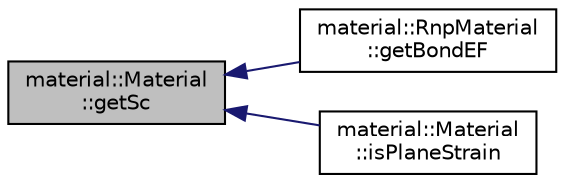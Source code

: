 digraph "material::Material::getSc"
{
  edge [fontname="Helvetica",fontsize="10",labelfontname="Helvetica",labelfontsize="10"];
  node [fontname="Helvetica",fontsize="10",shape=record];
  rankdir="LR";
  Node39 [label="material::Material\l::getSc",height=0.2,width=0.4,color="black", fillcolor="grey75", style="filled", fontcolor="black"];
  Node39 -> Node40 [dir="back",color="midnightblue",fontsize="10",style="solid",fontname="Helvetica"];
  Node40 [label="material::RnpMaterial\l::getBondEF",height=0.2,width=0.4,color="black", fillcolor="white", style="filled",URL="$classmaterial_1_1RnpMaterial.html#aa36faa8cb0c1be1b0582aebbdb36ed4c",tooltip="Returns energy and force between bond due to pairwise interaction. "];
  Node39 -> Node41 [dir="back",color="midnightblue",fontsize="10",style="solid",fontname="Helvetica"];
  Node41 [label="material::Material\l::isPlaneStrain",height=0.2,width=0.4,color="black", fillcolor="white", style="filled",URL="$classmaterial_1_1Material.html#a8ef43fb1aafde357f7e7abbe1abd7d56",tooltip="Returns plane-strain condition. "];
}
